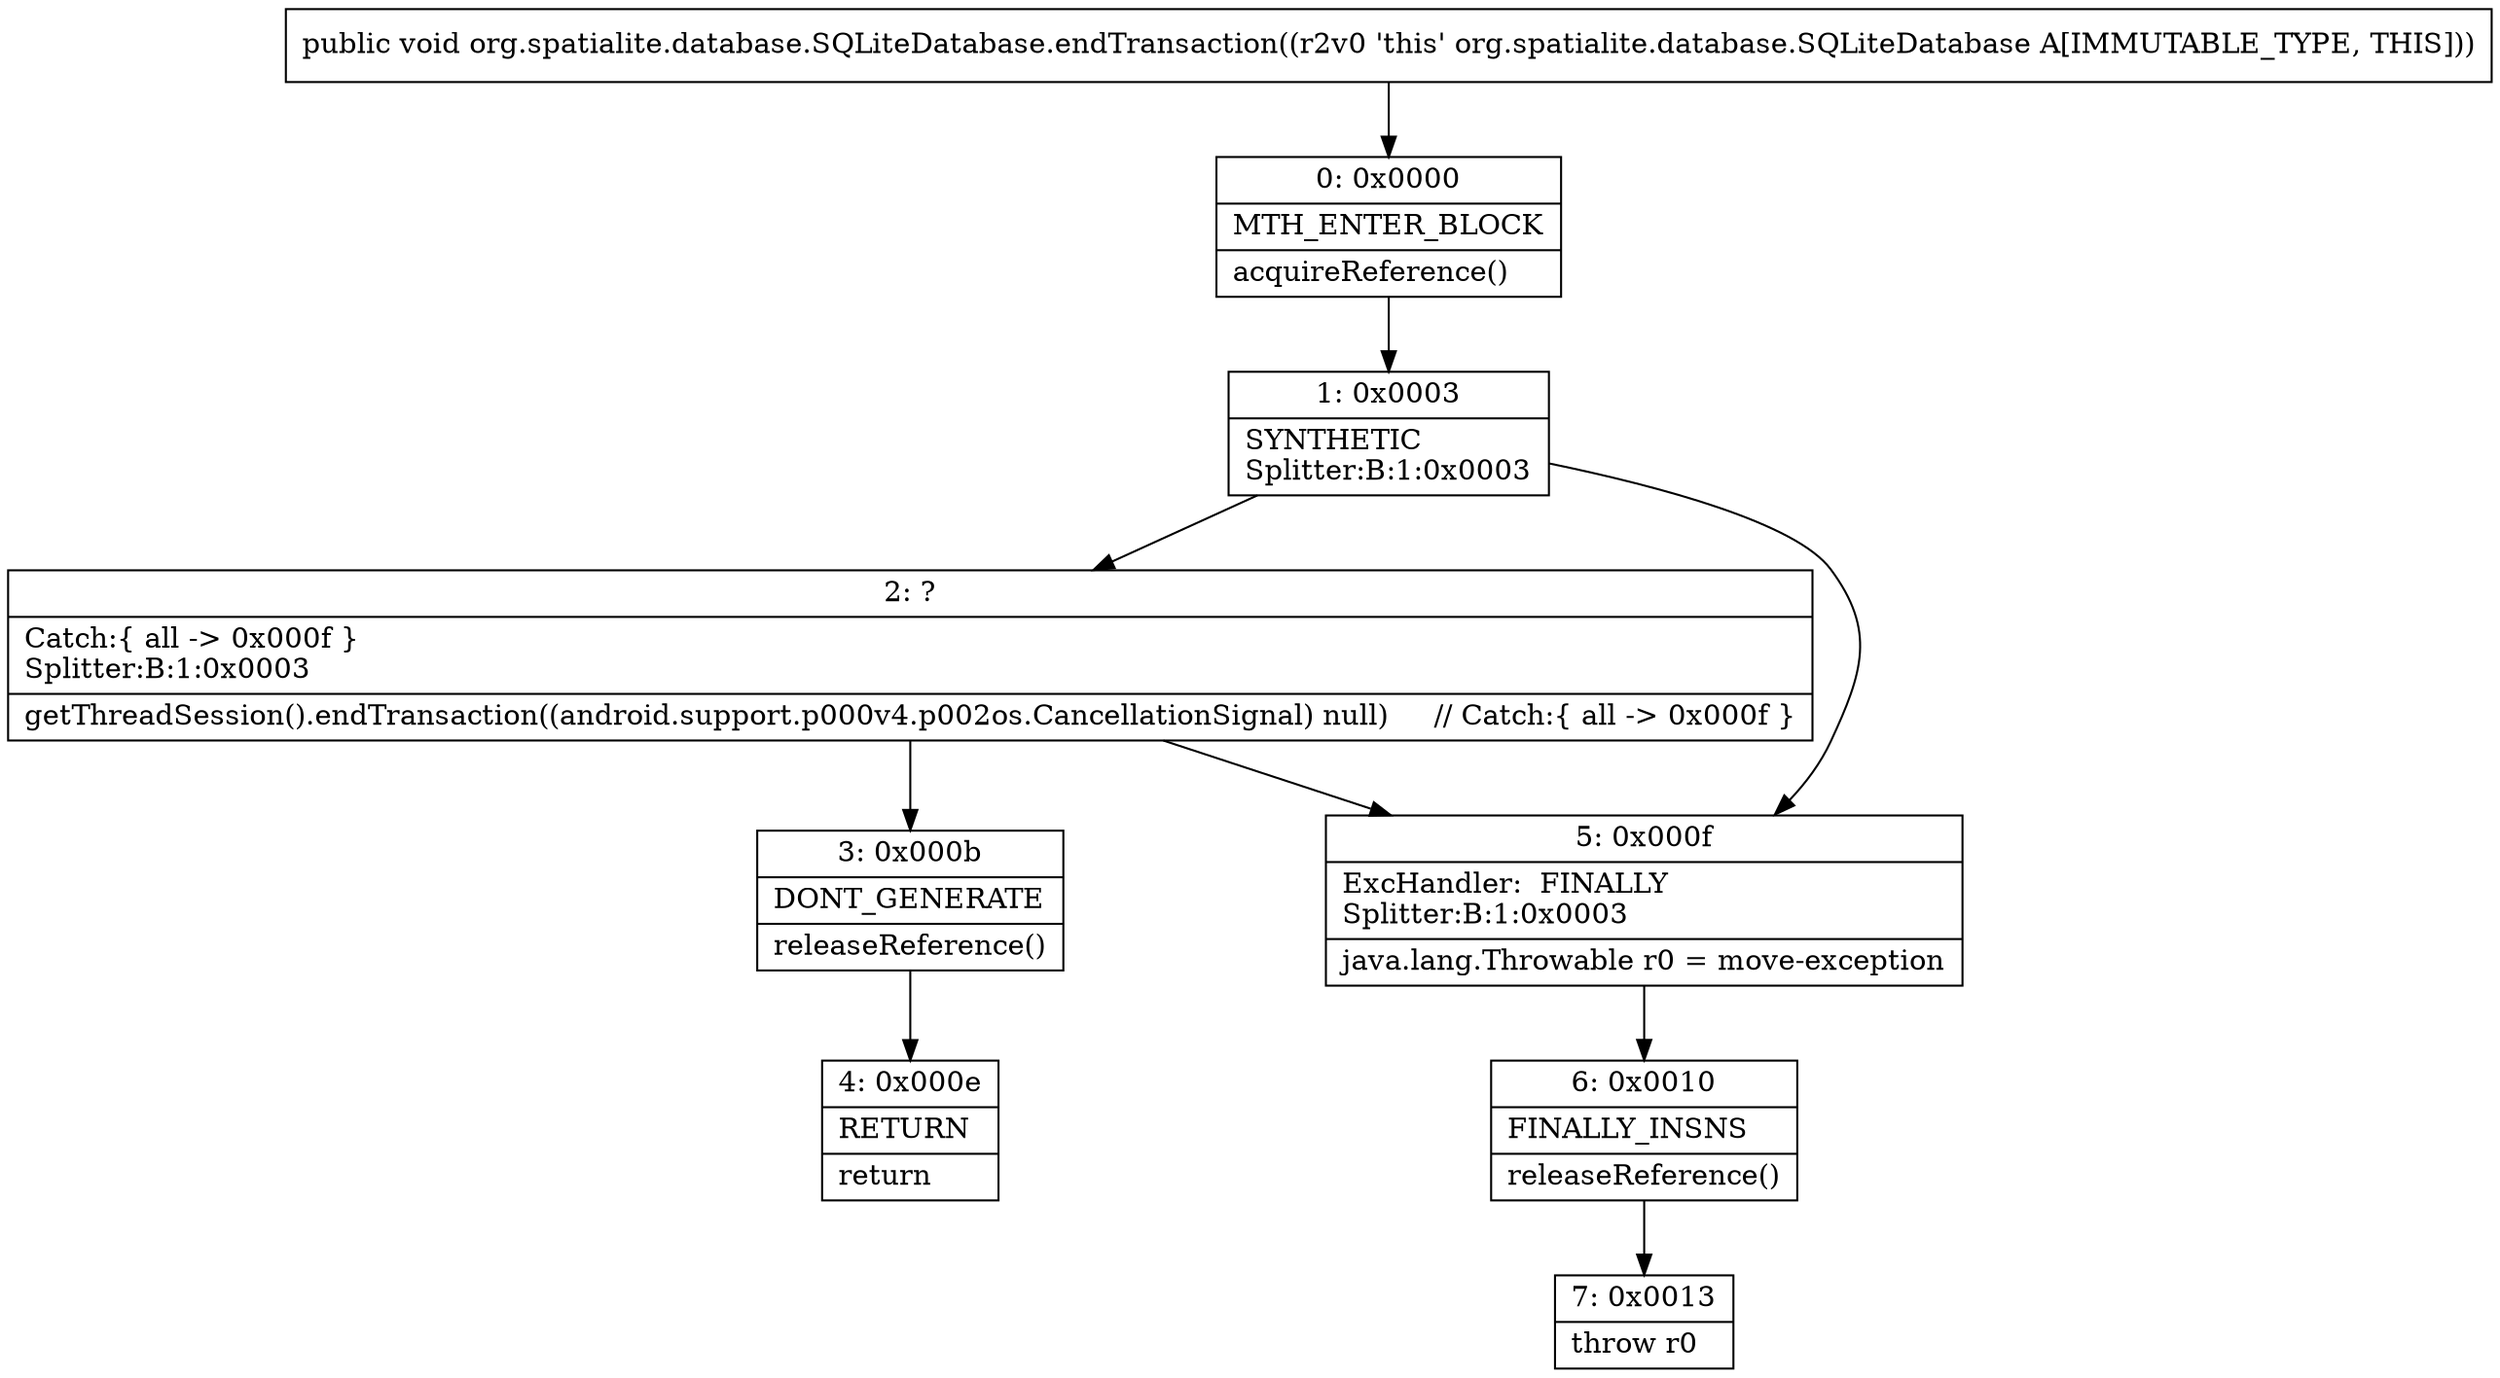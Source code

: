 digraph "CFG fororg.spatialite.database.SQLiteDatabase.endTransaction()V" {
Node_0 [shape=record,label="{0\:\ 0x0000|MTH_ENTER_BLOCK\l|acquireReference()\l}"];
Node_1 [shape=record,label="{1\:\ 0x0003|SYNTHETIC\lSplitter:B:1:0x0003\l}"];
Node_2 [shape=record,label="{2\:\ ?|Catch:\{ all \-\> 0x000f \}\lSplitter:B:1:0x0003\l|getThreadSession().endTransaction((android.support.p000v4.p002os.CancellationSignal) null)     \/\/ Catch:\{ all \-\> 0x000f \}\l}"];
Node_3 [shape=record,label="{3\:\ 0x000b|DONT_GENERATE\l|releaseReference()\l}"];
Node_4 [shape=record,label="{4\:\ 0x000e|RETURN\l|return\l}"];
Node_5 [shape=record,label="{5\:\ 0x000f|ExcHandler:  FINALLY\lSplitter:B:1:0x0003\l|java.lang.Throwable r0 = move\-exception\l}"];
Node_6 [shape=record,label="{6\:\ 0x0010|FINALLY_INSNS\l|releaseReference()\l}"];
Node_7 [shape=record,label="{7\:\ 0x0013|throw r0\l}"];
MethodNode[shape=record,label="{public void org.spatialite.database.SQLiteDatabase.endTransaction((r2v0 'this' org.spatialite.database.SQLiteDatabase A[IMMUTABLE_TYPE, THIS])) }"];
MethodNode -> Node_0;
Node_0 -> Node_1;
Node_1 -> Node_2;
Node_1 -> Node_5;
Node_2 -> Node_3;
Node_2 -> Node_5;
Node_3 -> Node_4;
Node_5 -> Node_6;
Node_6 -> Node_7;
}

